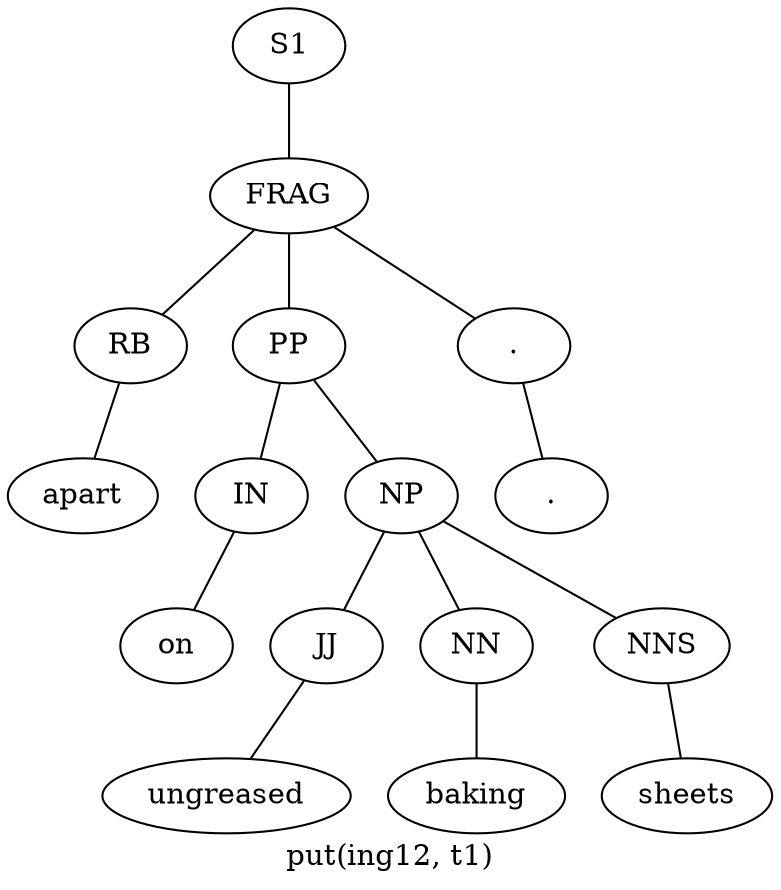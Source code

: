 graph SyntaxGraph {
	label = "put(ing12, t1)";
	Node0 [label="S1"];
	Node1 [label="FRAG"];
	Node2 [label="RB"];
	Node3 [label="apart"];
	Node4 [label="PP"];
	Node5 [label="IN"];
	Node6 [label="on"];
	Node7 [label="NP"];
	Node8 [label="JJ"];
	Node9 [label="ungreased"];
	Node10 [label="NN"];
	Node11 [label="baking"];
	Node12 [label="NNS"];
	Node13 [label="sheets"];
	Node14 [label="."];
	Node15 [label="."];

	Node0 -- Node1;
	Node1 -- Node2;
	Node1 -- Node4;
	Node1 -- Node14;
	Node2 -- Node3;
	Node4 -- Node5;
	Node4 -- Node7;
	Node5 -- Node6;
	Node7 -- Node8;
	Node7 -- Node10;
	Node7 -- Node12;
	Node8 -- Node9;
	Node10 -- Node11;
	Node12 -- Node13;
	Node14 -- Node15;
}